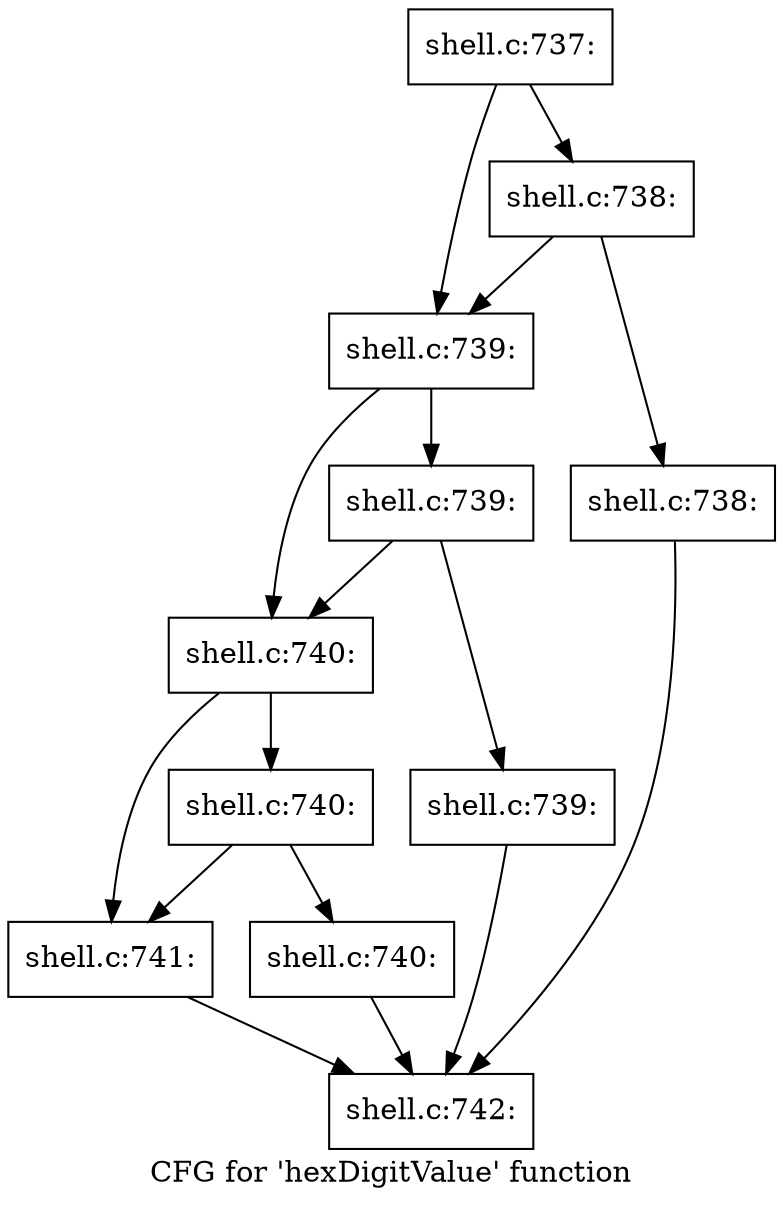 digraph "CFG for 'hexDigitValue' function" {
	label="CFG for 'hexDigitValue' function";

	Node0x560276da1cd0 [shape=record,label="{shell.c:737:}"];
	Node0x560276da1cd0 -> Node0x560276da2a60;
	Node0x560276da1cd0 -> Node0x560276da2a10;
	Node0x560276da2a60 [shape=record,label="{shell.c:738:}"];
	Node0x560276da2a60 -> Node0x560276da29c0;
	Node0x560276da2a60 -> Node0x560276da2a10;
	Node0x560276da29c0 [shape=record,label="{shell.c:738:}"];
	Node0x560276da29c0 -> Node0x560276da2760;
	Node0x560276da2a10 [shape=record,label="{shell.c:739:}"];
	Node0x560276da2a10 -> Node0x560276dabff0;
	Node0x560276da2a10 -> Node0x560276dabfa0;
	Node0x560276dabff0 [shape=record,label="{shell.c:739:}"];
	Node0x560276dabff0 -> Node0x560276dabf50;
	Node0x560276dabff0 -> Node0x560276dabfa0;
	Node0x560276dabf50 [shape=record,label="{shell.c:739:}"];
	Node0x560276dabf50 -> Node0x560276da2760;
	Node0x560276dabfa0 [shape=record,label="{shell.c:740:}"];
	Node0x560276dabfa0 -> Node0x560276dacb60;
	Node0x560276dabfa0 -> Node0x560276dacb10;
	Node0x560276dacb60 [shape=record,label="{shell.c:740:}"];
	Node0x560276dacb60 -> Node0x560276dacac0;
	Node0x560276dacb60 -> Node0x560276dacb10;
	Node0x560276dacac0 [shape=record,label="{shell.c:740:}"];
	Node0x560276dacac0 -> Node0x560276da2760;
	Node0x560276dacb10 [shape=record,label="{shell.c:741:}"];
	Node0x560276dacb10 -> Node0x560276da2760;
	Node0x560276da2760 [shape=record,label="{shell.c:742:}"];
}
